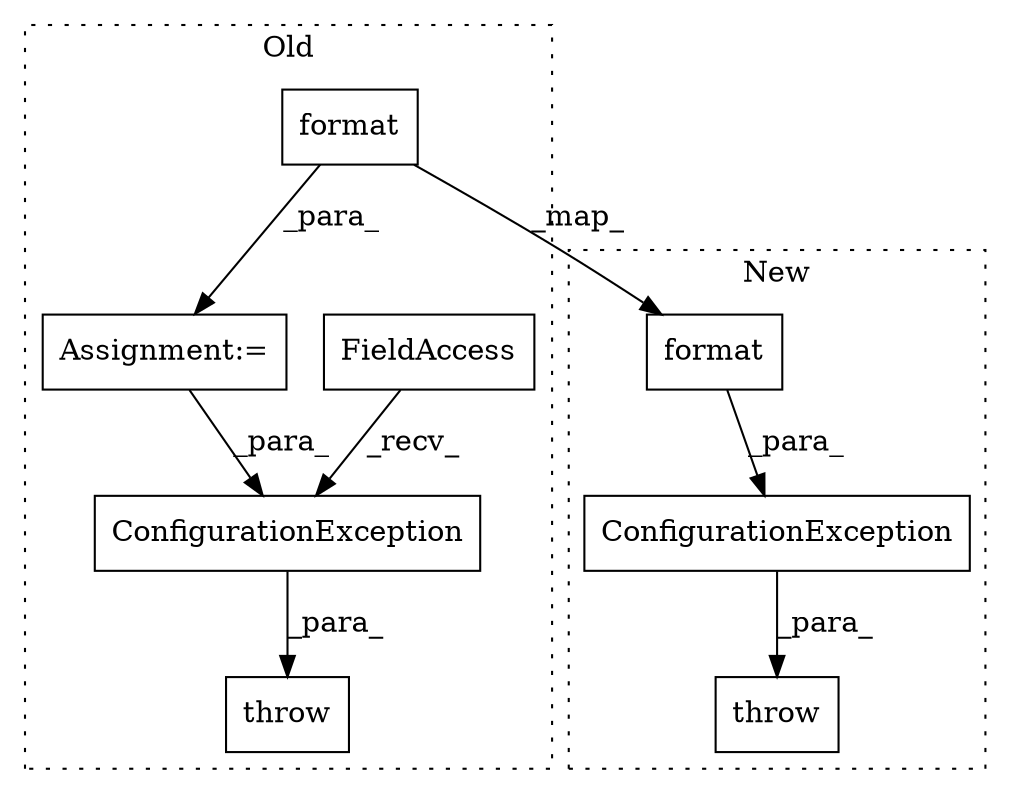 digraph G {
subgraph cluster0 {
1 [label="ConfigurationException" a="32" s="15385,15411" l="23,1" shape="box"];
4 [label="throw" a="53" s="15335" l="6" shape="box"];
5 [label="Assignment:=" a="7" s="15278" l="1" shape="box"];
6 [label="FieldAccess" a="22" s="15341" l="22" shape="box"];
8 [label="format" a="32" s="15311,15326" l="7,1" shape="box"];
label = "Old";
style="dotted";
}
subgraph cluster1 {
2 [label="ConfigurationException" a="32" s="14884,14954" l="23,1" shape="box"];
3 [label="throw" a="53" s="14878" l="6" shape="box"];
7 [label="format" a="32" s="14938,14953" l="7,1" shape="box"];
label = "New";
style="dotted";
}
1 -> 4 [label="_para_"];
2 -> 3 [label="_para_"];
5 -> 1 [label="_para_"];
6 -> 1 [label="_recv_"];
7 -> 2 [label="_para_"];
8 -> 7 [label="_map_"];
8 -> 5 [label="_para_"];
}